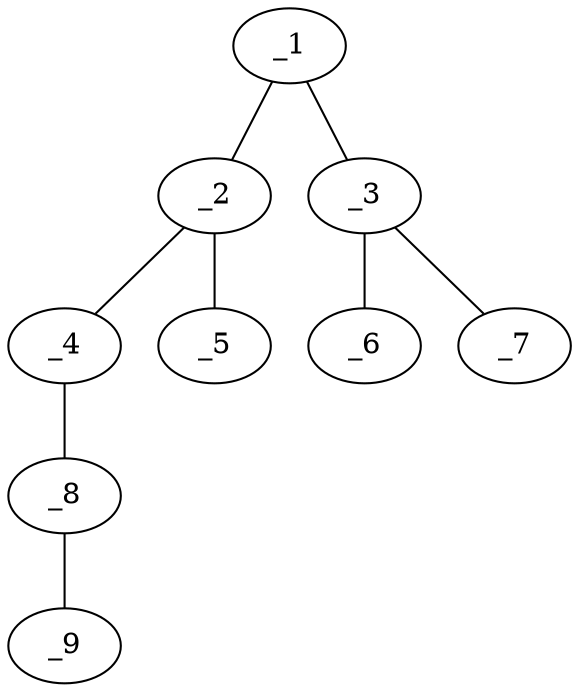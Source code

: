 graph molid58511 {
	_1	 [charge=0,
		chem=4,
		symbol="N  ",
		x="5.4641",
		y="0.75"];
	_2	 [charge=0,
		chem=1,
		symbol="C  ",
		x="4.5981",
		y="0.25"];
	_1 -- _2	 [valence=1];
	_3	 [charge=0,
		chem=1,
		symbol="C  ",
		x="6.3301",
		y="0.25"];
	_1 -- _3	 [valence=1];
	_4	 [charge=0,
		chem=4,
		symbol="N  ",
		x="3.7321",
		y="0.75"];
	_2 -- _4	 [valence=1];
	_5	 [charge=0,
		chem=4,
		symbol="N  ",
		x="4.5981",
		y="-0.75"];
	_2 -- _5	 [valence=2];
	_6	 [charge=0,
		chem=1,
		symbol="C  ",
		x="7.1962",
		y="0.75"];
	_3 -- _6	 [valence=1];
	_7	 [charge=0,
		chem=2,
		symbol="O  ",
		x="6.3301",
		y="-0.75"];
	_3 -- _7	 [valence=2];
	_8	 [charge=0,
		chem=1,
		symbol="C  ",
		x="2.866",
		y="0.25"];
	_4 -- _8	 [valence=1];
	_9	 [charge=0,
		chem=4,
		symbol="N  ",
		x=2,
		y="-0.25"];
	_8 -- _9	 [valence=3];
}

